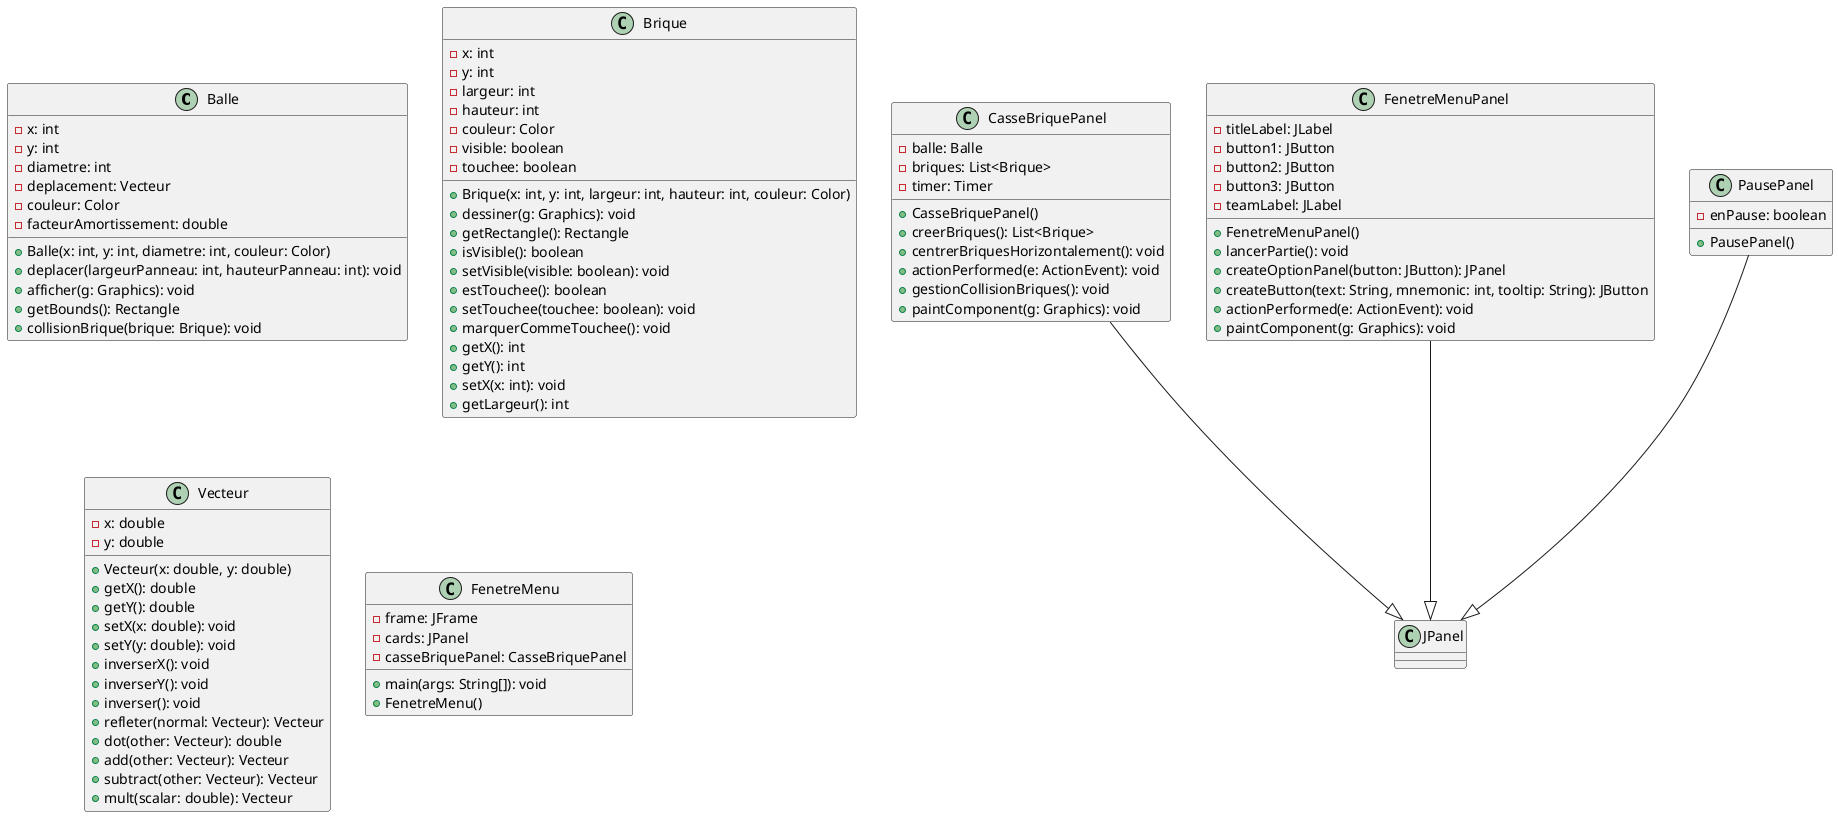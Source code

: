 @startuml

class Balle {
  - x: int
  - y: int
  - diametre: int
  - deplacement: Vecteur
  - couleur: Color
  - facteurAmortissement: double
  + Balle(x: int, y: int, diametre: int, couleur: Color)
  + deplacer(largeurPanneau: int, hauteurPanneau: int): void
  + afficher(g: Graphics): void
  + getBounds(): Rectangle
  + collisionBrique(brique: Brique): void
}

class Brique {
  - x: int
  - y: int
  - largeur: int
  - hauteur: int
  - couleur: Color
  - visible: boolean
  - touchee: boolean
  + Brique(x: int, y: int, largeur: int, hauteur: int, couleur: Color)
  + dessiner(g: Graphics): void
  + getRectangle(): Rectangle
  + isVisible(): boolean
  + setVisible(visible: boolean): void
  + estTouchee(): boolean
  + setTouchee(touchee: boolean): void
  + marquerCommeTouchee(): void
  + getX(): int
  + getY(): int
  + setX(x: int): void
  + getLargeur(): int
}

class Vecteur {
  - x: double
  - y: double
  + Vecteur(x: double, y: double)
  + getX(): double
  + getY(): double
  + setX(x: double): void
  + setY(y: double): void
  + inverserX(): void
  + inverserY(): void
  + inverser(): void
  + refleter(normal: Vecteur): Vecteur
  + dot(other: Vecteur): double
  + add(other: Vecteur): Vecteur
  + subtract(other: Vecteur): Vecteur
  + mult(scalar: double): Vecteur
}

class CasseBriquePanel {
  - balle: Balle
  - briques: List<Brique>
  - timer: Timer
  + CasseBriquePanel()
  + creerBriques(): List<Brique>
  + centrerBriquesHorizontalement(): void
  + actionPerformed(e: ActionEvent): void
  + gestionCollisionBriques(): void
  + paintComponent(g: Graphics): void
}

class FenetreMenu {
  - frame: JFrame
  - cards: JPanel
  - casseBriquePanel: CasseBriquePanel
  + main(args: String[]): void
  + FenetreMenu()
}

class FenetreMenuPanel {
  - titleLabel: JLabel
  - button1: JButton
  - button2: JButton
  - button3: JButton
  - teamLabel: JLabel
  + FenetreMenuPanel()
  + lancerPartie(): void
  + createOptionPanel(button: JButton): JPanel
  + createButton(text: String, mnemonic: int, tooltip: String): JButton
  + actionPerformed(e: ActionEvent): void
  + paintComponent(g: Graphics): void
}

class PausePanel {
  - enPause: boolean
  + PausePanel()
}

CasseBriquePanel --|> JPanel
FenetreMenuPanel --|> JPanel
PausePanel --|> JPanel

@enduml
